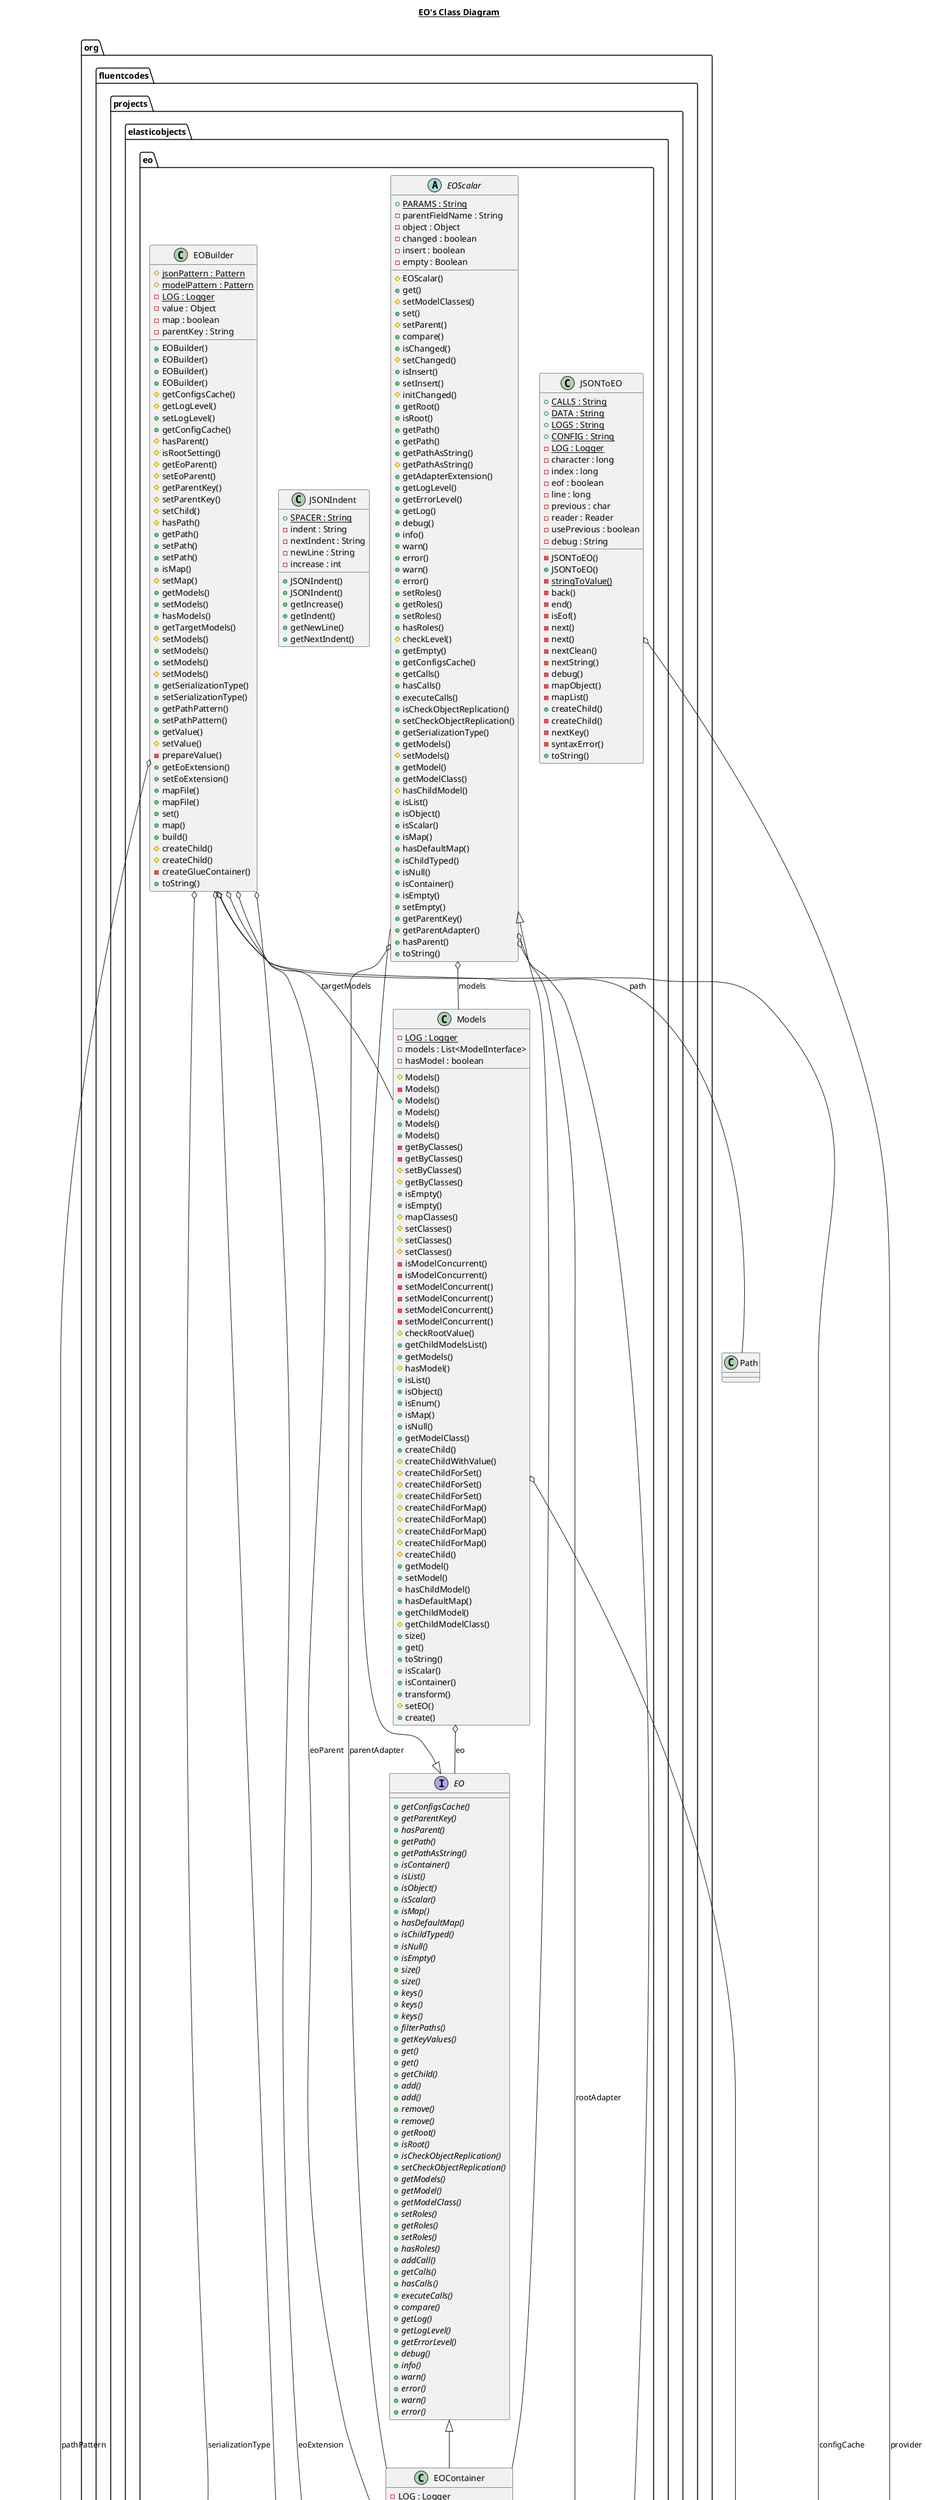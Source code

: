 @startuml

title __EO's Class Diagram__\n

  package org.fluentcodes.projects.elasticobjects {
    package org.fluentcodes.projects.elasticobjects.eo {
      interface EO {
          {abstract} + getConfigsCache()
          {abstract} + getParentKey()
          {abstract} + hasParent()
          {abstract} + getPath()
          {abstract} + getPathAsString()
          {abstract} + isContainer()
          {abstract} + isList()
          {abstract} + isObject()
          {abstract} + isScalar()
          {abstract} + isMap()
          {abstract} + hasDefaultMap()
          {abstract} + isChildTyped()
          {abstract} + isNull()
          {abstract} + isEmpty()
          {abstract} + size()
          {abstract} + size()
          {abstract} + keys()
          {abstract} + keys()
          {abstract} + keys()
          {abstract} + filterPaths()
          {abstract} + getKeyValues()
          {abstract} + get()
          {abstract} + get()
          {abstract} + getChild()
          {abstract} + add()
          {abstract} + add()
          {abstract} + remove()
          {abstract} + remove()
          {abstract} + getRoot()
          {abstract} + isRoot()
          {abstract} + isCheckObjectReplication()
          {abstract} + setCheckObjectReplication()
          {abstract} + getModels()
          {abstract} + getModel()
          {abstract} + getModelClass()
          {abstract} + setRoles()
          {abstract} + getRoles()
          {abstract} + setRoles()
          {abstract} + hasRoles()
          {abstract} + addCall()
          {abstract} + getCalls()
          {abstract} + hasCalls()
          {abstract} + executeCalls()
          {abstract} + compare()
          {abstract} + getLog()
          {abstract} + getLogLevel()
          {abstract} + getErrorLevel()
          {abstract} + debug()
          {abstract} + info()
          {abstract} + warn()
          {abstract} + error()
          {abstract} + warn()
          {abstract} + error()
      }
    }
  }
  

  package org.fluentcodes.projects.elasticobjects {
    package org.fluentcodes.projects.elasticobjects.eo {
      class EOBuilder {
          {static} # jsonPattern : Pattern
          {static} # modelPattern : Pattern
          {static} - LOG : Logger
          - value : Object
          - map : boolean
          - parentKey : String
          + EOBuilder()
          + EOBuilder()
          + EOBuilder()
          + EOBuilder()
          # getConfigsCache()
          # getLogLevel()
          + setLogLevel()
          + getConfigCache()
          # hasParent()
          # isRootSetting()
          # getEoParent()
          # setEoParent()
          # getParentKey()
          # setParentKey()
          # setChild()
          # hasPath()
          + getPath()
          + setPath()
          + setPath()
          + isMap()
          # setMap()
          + getModels()
          + setModels()
          + hasModels()
          + getTargetModels()
          # setModels()
          + setModels()
          + setModels()
          # setModels()
          + getSerializationType()
          + setSerializationType()
          + getPathPattern()
          + setPathPattern()
          + getValue()
          # setValue()
          - prepareValue()
          + getEoExtension()
          + setEoExtension()
          + mapFile()
          + mapFile()
          + set()
          + map()
          + build()
          # createChild()
          # createChild()
          - createGlueContainer()
          + toString()
      }
    }
  }
  

  package org.fluentcodes.projects.elasticobjects {
    package org.fluentcodes.projects.elasticobjects.eo {
      class EOContainer {
          {static} - LOG : Logger
          - childMap : Map<String, EO>
          # EOContainer()
          # map()
          # map()
          # setCalls()
          # setCallsByMap()
          + addCall()
          + add()
          + add()
          + isEmpty()
          + adaptersize()
          + valuesize()
          + size()
          + size()
          + keys()
          + keys()
          + getKeyValues()
          + filterPaths()
          + filterPaths()
          + keys()
          + childKeys()
          + keysValue()
          # setValue()
          # getValue()
          + remove()
          + remove()
          + get()
          # removeChildEO()
          + getChild()
          # getChild()
          # createBuilder()
          + getChildAdapter()
          # setChild()
          + compare()
          # initObjectRegistry()
          # checkObjectRegistry()
      }
    }
  }
  

  package org.fluentcodes.projects.elasticobjects {
    package org.fluentcodes.projects.elasticobjects.eo {
      interface EOExtension {
          {abstract} + doBeforeMap()
          {abstract} + doAfterMap()
      }
    }
  }
  

  package org.fluentcodes.projects.elasticobjects {
    package org.fluentcodes.projects.elasticobjects.eo {
      class EOExtensionEmpty {
          + EOExtensionEmpty()
          + doBeforeMap()
          + doAfterMap()
      }
    }
  }
  

  package org.fluentcodes.projects.elasticobjects {
    package org.fluentcodes.projects.elasticobjects.eo {
      class EORoot {
          - roles : List<String>
          - objectRegistry : List
          - checkObjectReplication : boolean
          # EORoot()
          # initRoot()
          + isRoot()
          + getConfigsCache()
          + isCheckObjectReplication()
          + setCheckObjectReplication()
          + getRoles()
          + setRoles()
          + hasRoles()
          + getSerializationType()
          + getErrorLevel()
          + getLog()
          + setLog()
          # log()
          # log()
          + debug()
          + info()
          + warn()
          + error()
          + warn()
          + error()
          + getAdapterExtension()
          + getCalls()
          + setCalls()
          + addCall()
          + addCallExecutor()
          + hasCalls()
          + executeCalls()
          # initObjectRegistry()
          # checkObjectRegistry()
      }
    }
  }
  

  package org.fluentcodes.projects.elasticobjects {
    package org.fluentcodes.projects.elasticobjects.eo {
      abstract class EOScalar {
          {static} + PARAMS : String
          - parentFieldName : String
          - object : Object
          - changed : boolean
          - insert : boolean
          - empty : Boolean
          # EOScalar()
          + get()
          # setModelClasses()
          + set()
          # setParent()
          + compare()
          + isChanged()
          # setChanged()
          + isInsert()
          + setInsert()
          # initChanged()
          + getRoot()
          + isRoot()
          + getPath()
          + getPath()
          + getPathAsString()
          # getPathAsString()
          + getAdapterExtension()
          + getLogLevel()
          + getErrorLevel()
          + getLog()
          + debug()
          + info()
          + warn()
          + error()
          + warn()
          + error()
          + setRoles()
          + getRoles()
          + setRoles()
          + hasRoles()
          # checkLevel()
          + getEmpty()
          + getConfigsCache()
          + getCalls()
          + hasCalls()
          + executeCalls()
          + isCheckObjectReplication()
          + setCheckObjectReplication()
          + getSerializationType()
          + getModels()
          # setModels()
          + getModel()
          + getModelClass()
          # hasChildModel()
          + isList()
          + isObject()
          + isScalar()
          + isMap()
          + hasDefaultMap()
          + isChildTyped()
          + isNull()
          + isContainer()
          + isEmpty()
          + setEmpty()
          + getParentKey()
          + getParentAdapter()
          + hasParent()
          + toString()
      }
    }
  }
  

  package org.fluentcodes.projects.elasticobjects {
    package org.fluentcodes.projects.elasticobjects.eo {
      class EOToJSON {
          {static} + REPEATED : String
          - startIndent : int
          - checkObjectReplication : boolean
          - objectRegistry : List<EO>
          - spacer : String
          + EOToJSON()
          + isCheckObjectReplication()
          + setCheckObjectReplication()
          + getStartIndent()
          + setStartIndent()
          + getPathPattern()
          + setPathPattern()
          + getSerializationType()
          + setSerializationType()
          + toJSON()
          + toJSON()
          - toJSONRoot()
          - toJSON()
          - addEOModel()
          - addStart()
          - addEnd()
          - addRepeated()
          - getChildPathPattern()
          - stringify()
          - addScalarSimple()
          - addScalarTyped()
          - addScalar()
          - getLineBreak()
          - getNextIndentLevel()
          - getIndent()
          - getNextIndent()
          - checkObjectReplication()
      }
    }
  }
  

  package org.fluentcodes.projects.elasticobjects {
    package org.fluentcodes.projects.elasticobjects.eo {
      class JSONIndent {
          {static} + SPACER : String
          - indent : String
          - nextIndent : String
          - newLine : String
          - increase : int
          + JSONIndent()
          + JSONIndent()
          + getIncrease()
          + getIndent()
          + getNewLine()
          + getNextIndent()
      }
    }
  }
  

  package org.fluentcodes.projects.elasticobjects {
    package org.fluentcodes.projects.elasticobjects.eo {
      enum JSONSerializationType {
        STANDARD
        EO
        SCALAR
        fileExtension
      }
    }
  }
  

  package org.fluentcodes.projects.elasticobjects {
    package org.fluentcodes.projects.elasticobjects.eo {
      class JSONToEO {
          {static} + CALLS : String
          {static} + DATA : String
          {static} + LOGS : String
          {static} + CONFIG : String
          {static} - LOG : Logger
          - character : long
          - index : long
          - eof : boolean
          - line : long
          - previous : char
          - reader : Reader
          - usePrevious : boolean
          - debug : String
          - JSONToEO()
          + JSONToEO()
          {static} - stringToValue()
          - back()
          - end()
          - isEof()
          - next()
          - next()
          - nextClean()
          - nextString()
          - debug()
          - mapObject()
          - mapList()
          + createChild()
          - createChild()
          - nextKey()
          - syntaxError()
          + toString()
      }
    }
  }
  

  package org.fluentcodes.projects.elasticobjects {
    package org.fluentcodes.projects.elasticobjects.eo {
      enum LogLevel {
        DEBUG
        INFO_TEST
        INFO_QSU
        INFO_PROD
        INFO
        WARN
        ERROR
        level
      }
    }
  }
  

  package org.fluentcodes.projects.elasticobjects {
    package org.fluentcodes.projects.elasticobjects.eo {
      interface LoggingObject {
          {abstract} + start()
          {abstract} + startDiff()
          {abstract} + debug()
          {abstract} + info()
          {abstract} + infoTest()
          {abstract} + infoQsu()
          {abstract} + infoProd()
          {abstract} + warn()
          {abstract} + error()
          {abstract} + debug()
          {abstract} + info()
          {abstract} + infoTest()
          {abstract} + infoQsu()
          {abstract} + infoProd()
          {abstract} + warn()
          {abstract} + error()
          {abstract} + getLogLevel()
          {abstract} + setLogLevel()
          {abstract} + setLogLevel()
          {abstract} + setLogLevel()
          {abstract} + hasErrors()
          {abstract} + getErrorLevel()
          {abstract} + getLog()
          {abstract} + addLog()
          {abstract} + logMessage()
          {abstract} + logException()
      }
    }
  }
  

  package org.fluentcodes.projects.elasticobjects {
    package org.fluentcodes.projects.elasticobjects.eo {
      class LoggingObjectsImpl {
          {static} - LOG : Logger
          ~ start : Long
          - log : StringBuffer
          + LoggingObjectsImpl()
          + LoggingObjectsImpl()
          + LoggingObjectsImpl()
          + start()
          + startDiff()
          + addLog()
          + debug()
          + debug()
          + infoTest()
          + infoTest()
          + infoQsu()
          + infoQsu()
          + infoProd()
          + infoProd()
          + info()
          + info()
          + warn()
          + warn()
          + error()
          + error()
          - log()
          - log()
          + logMessage()
          + logException()
          + getLog()
          + setLog()
          + setLogLevel()
          + setLogLevel()
          + getLogLevel()
          + setLogLevel()
          + hasErrors()
          - errorLevel()
          + getErrorLevel()
          + setErrorLevel()
          + toString()
      }
    }
  }
  

  package org.fluentcodes.projects.elasticobjects {
    package org.fluentcodes.projects.elasticobjects.eo {
      class Models {
          {static} - LOG : Logger
          - models : List<ModelInterface>
          - hasModel : boolean
          # Models()
          - Models()
          + Models()
          + Models()
          + Models()
          + Models()
          - getByClasses()
          - getByClasses()
          # setByClasses()
          # getByClasses()
          + isEmpty()
          + isEmpty()
          # mapClasses()
          # setClasses()
          # setClasses()
          # setClasses()
          - isModelConcurrent()
          - isModelConcurrent()
          - setModelConcurrent()
          - setModelConcurrent()
          - setModelConcurrent()
          - setModelConcurrent()
          # checkRootValue()
          + getChildModelsList()
          + getModels()
          # hasModel()
          + isList()
          + isObject()
          + isEnum()
          + isMap()
          + isNull()
          + getModelClass()
          + createChild()
          # createChildWithValue()
          # createChildForSet()
          # createChildForSet()
          # createChildForSet()
          # createChildForMap()
          # createChildForMap()
          # createChildForMap()
          # createChildForMap()
          # createChild()
          + getModel()
          + setModel()
          + hasChildModel()
          + hasDefaultMap()
          + getChildModel()
          # getChildModelClass()
          + size()
          + get()
          + toString()
          + isScalar()
          + isContainer()
          + transform()
          # setEO()
          + create()
      }
    }
  }
  

  EOBuilder o-- Models : targetModels
  EOBuilder o-- PathPattern : pathPattern
  EOBuilder o-- Path : path
  EOBuilder o-- EOContainer : eoParent
  EOBuilder o-- EOConfigsCache : configCache
  EOBuilder o-- LogLevel : logLevel
  EOBuilder o-- EOExtension : eoExtension
  EOBuilder o-- JSONSerializationType : serializationType
  EOContainer -up-|> EO
  EOContainer -up-|> EOScalar
  EOExtensionEmpty -up-|> EOExtension
  EORoot -up-|> EOContainer
  EORoot o-- ExecutorList : actions
  EORoot o-- JSONSerializationType : serializationType
  EORoot o-- LoggingObject : log
  EORoot o-- EOConfigsCache : provider
  EORoot o-- EOExtension : adapterExtension
  EOScalar -up-|> EO
  EOScalar o-- EORoot : rootAdapter
  EOScalar o-- EOContainer : parentAdapter
  EOScalar o-- Models : models
  EOScalar o-- LogLevel : logLevel
  EOToJSON o-- PathPattern : pathPattern
  EOToJSON o-- JSONSerializationType : serializationType
  JSONToEO o-- EOConfigsCache : provider
  LoggingObjectsImpl -up-|> LoggingObject
  LoggingObjectsImpl o-- LogLevel : logLevel
  LoggingObjectsImpl o-- LogLevel : errorLevel
  Models o-- EOConfigsCache : configsCache
  Models o-- EO : eo


right footer


PlantUML diagram generated by SketchIt! (https://bitbucket.org/pmesmeur/sketch.it)
For more information about this tool, please contact philippe.mesmeur@gmail.com
endfooter

@enduml
